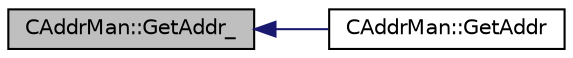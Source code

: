digraph "CAddrMan::GetAddr_"
{
  edge [fontname="Helvetica",fontsize="10",labelfontname="Helvetica",labelfontsize="10"];
  node [fontname="Helvetica",fontsize="10",shape=record];
  rankdir="LR";
  Node111 [label="CAddrMan::GetAddr_",height=0.2,width=0.4,color="black", fillcolor="grey75", style="filled", fontcolor="black"];
  Node111 -> Node112 [dir="back",color="midnightblue",fontsize="10",style="solid",fontname="Helvetica"];
  Node112 [label="CAddrMan::GetAddr",height=0.2,width=0.4,color="black", fillcolor="white", style="filled",URL="$class_c_addr_man.html#a69cc6138e696cf88de60925d26023bf2",tooltip="Return a bunch of addresses, selected at random. "];
}
